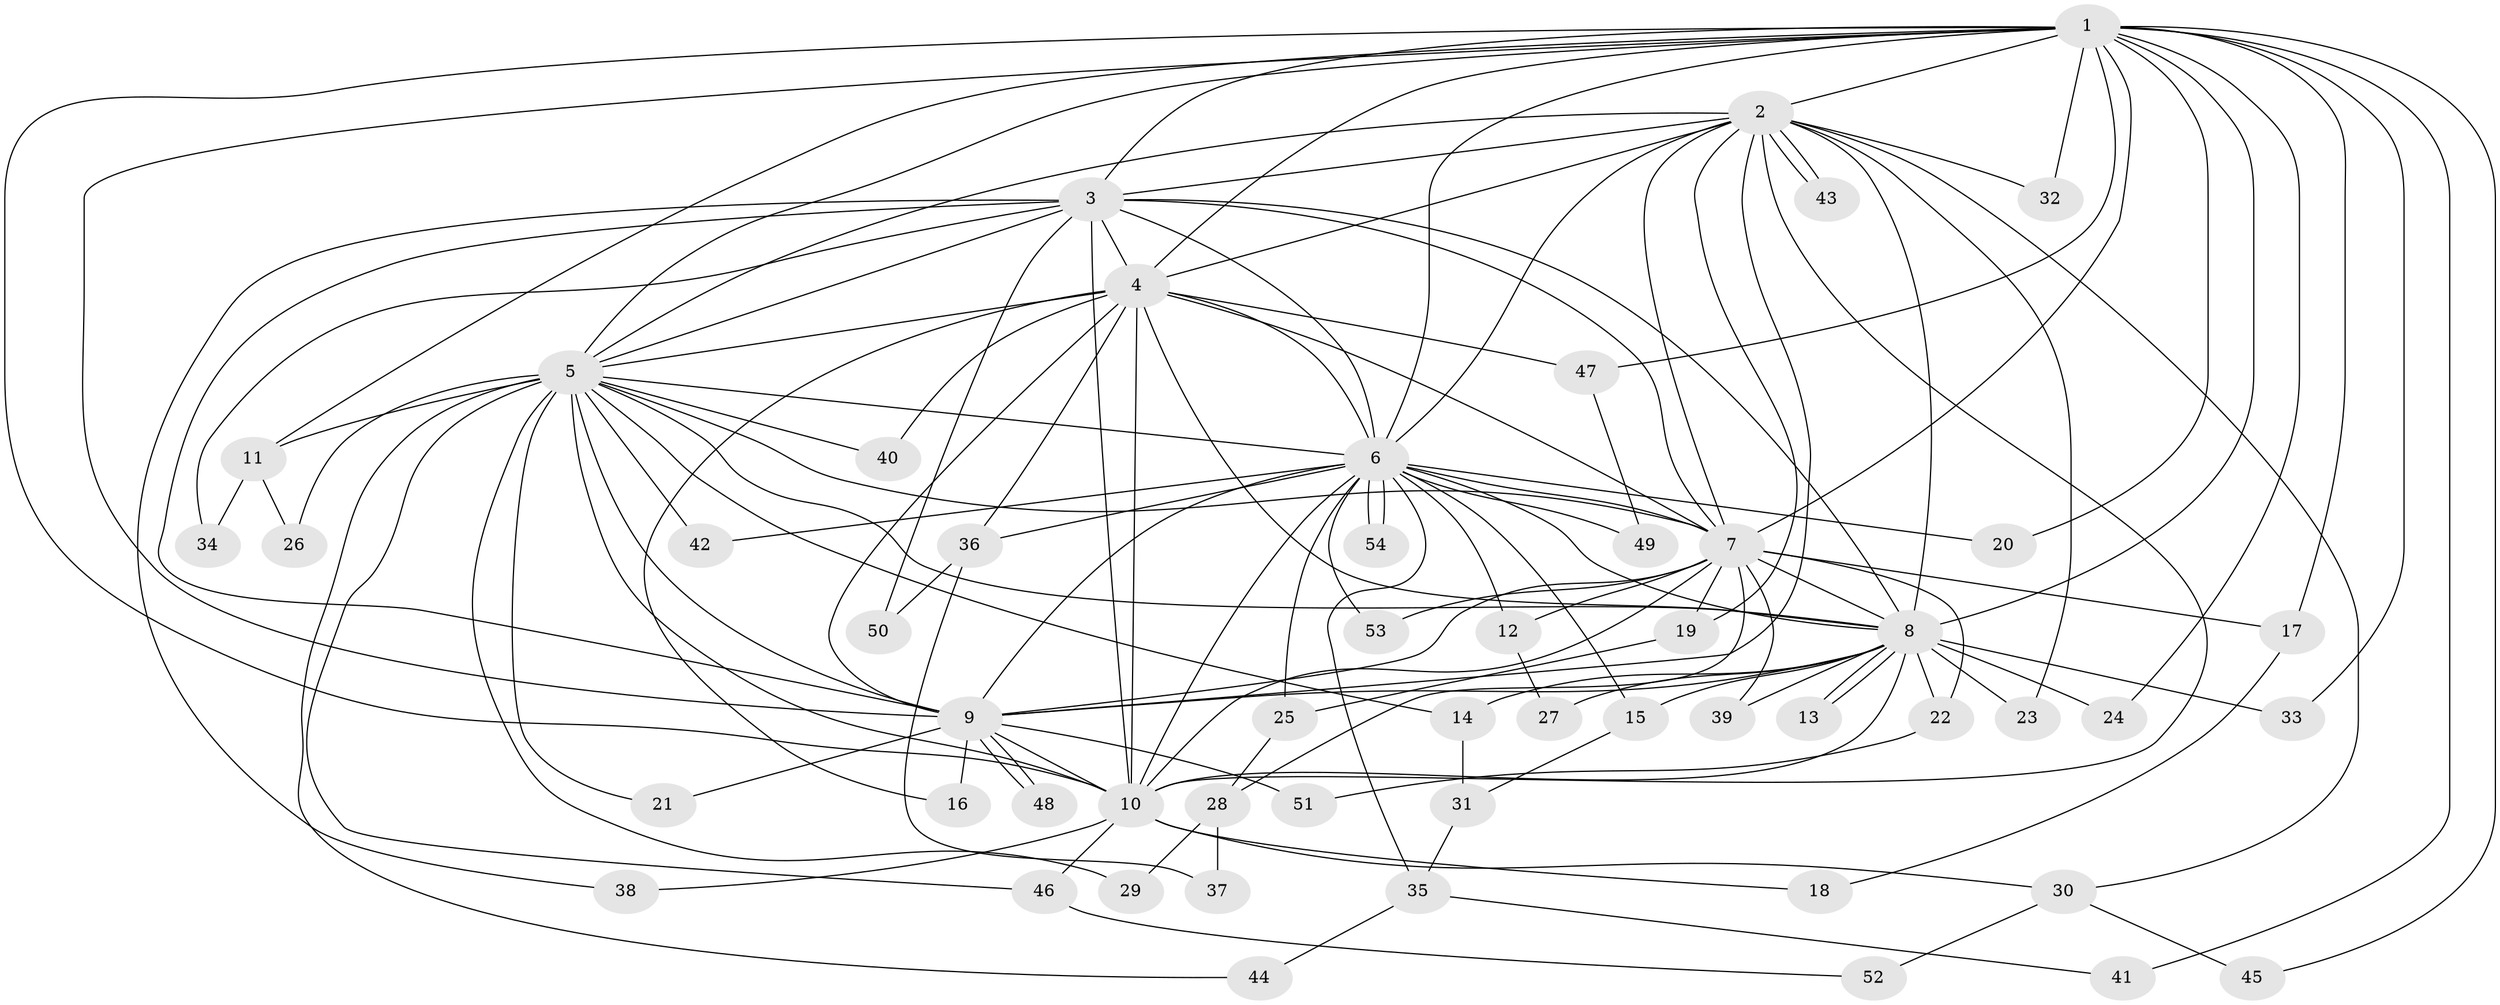 // Generated by graph-tools (version 1.1) at 2025/10/02/27/25 16:10:58]
// undirected, 54 vertices, 133 edges
graph export_dot {
graph [start="1"]
  node [color=gray90,style=filled];
  1;
  2;
  3;
  4;
  5;
  6;
  7;
  8;
  9;
  10;
  11;
  12;
  13;
  14;
  15;
  16;
  17;
  18;
  19;
  20;
  21;
  22;
  23;
  24;
  25;
  26;
  27;
  28;
  29;
  30;
  31;
  32;
  33;
  34;
  35;
  36;
  37;
  38;
  39;
  40;
  41;
  42;
  43;
  44;
  45;
  46;
  47;
  48;
  49;
  50;
  51;
  52;
  53;
  54;
  1 -- 2;
  1 -- 3;
  1 -- 4;
  1 -- 5;
  1 -- 6;
  1 -- 7;
  1 -- 8;
  1 -- 9;
  1 -- 10;
  1 -- 11;
  1 -- 17;
  1 -- 20;
  1 -- 24;
  1 -- 32;
  1 -- 33;
  1 -- 41;
  1 -- 45;
  1 -- 47;
  2 -- 3;
  2 -- 4;
  2 -- 5;
  2 -- 6;
  2 -- 7;
  2 -- 8;
  2 -- 9;
  2 -- 10;
  2 -- 19;
  2 -- 23;
  2 -- 30;
  2 -- 32;
  2 -- 43;
  2 -- 43;
  3 -- 4;
  3 -- 5;
  3 -- 6;
  3 -- 7;
  3 -- 8;
  3 -- 9;
  3 -- 10;
  3 -- 34;
  3 -- 38;
  3 -- 50;
  4 -- 5;
  4 -- 6;
  4 -- 7;
  4 -- 8;
  4 -- 9;
  4 -- 10;
  4 -- 16;
  4 -- 36;
  4 -- 40;
  4 -- 47;
  5 -- 6;
  5 -- 7;
  5 -- 8;
  5 -- 9;
  5 -- 10;
  5 -- 11;
  5 -- 14;
  5 -- 21;
  5 -- 26;
  5 -- 29;
  5 -- 40;
  5 -- 42;
  5 -- 44;
  5 -- 46;
  6 -- 7;
  6 -- 8;
  6 -- 9;
  6 -- 10;
  6 -- 12;
  6 -- 15;
  6 -- 20;
  6 -- 25;
  6 -- 35;
  6 -- 36;
  6 -- 42;
  6 -- 49;
  6 -- 53;
  6 -- 54;
  6 -- 54;
  7 -- 8;
  7 -- 9;
  7 -- 10;
  7 -- 12;
  7 -- 17;
  7 -- 19;
  7 -- 22;
  7 -- 28;
  7 -- 39;
  7 -- 53;
  8 -- 9;
  8 -- 10;
  8 -- 13;
  8 -- 13;
  8 -- 14;
  8 -- 15;
  8 -- 22;
  8 -- 23;
  8 -- 24;
  8 -- 27;
  8 -- 33;
  8 -- 39;
  9 -- 10;
  9 -- 16;
  9 -- 21;
  9 -- 48;
  9 -- 48;
  9 -- 51;
  10 -- 18;
  10 -- 30;
  10 -- 38;
  10 -- 46;
  11 -- 26;
  11 -- 34;
  12 -- 27;
  14 -- 31;
  15 -- 31;
  17 -- 18;
  19 -- 25;
  22 -- 51;
  25 -- 28;
  28 -- 29;
  28 -- 37;
  30 -- 45;
  30 -- 52;
  31 -- 35;
  35 -- 41;
  35 -- 44;
  36 -- 37;
  36 -- 50;
  46 -- 52;
  47 -- 49;
}
